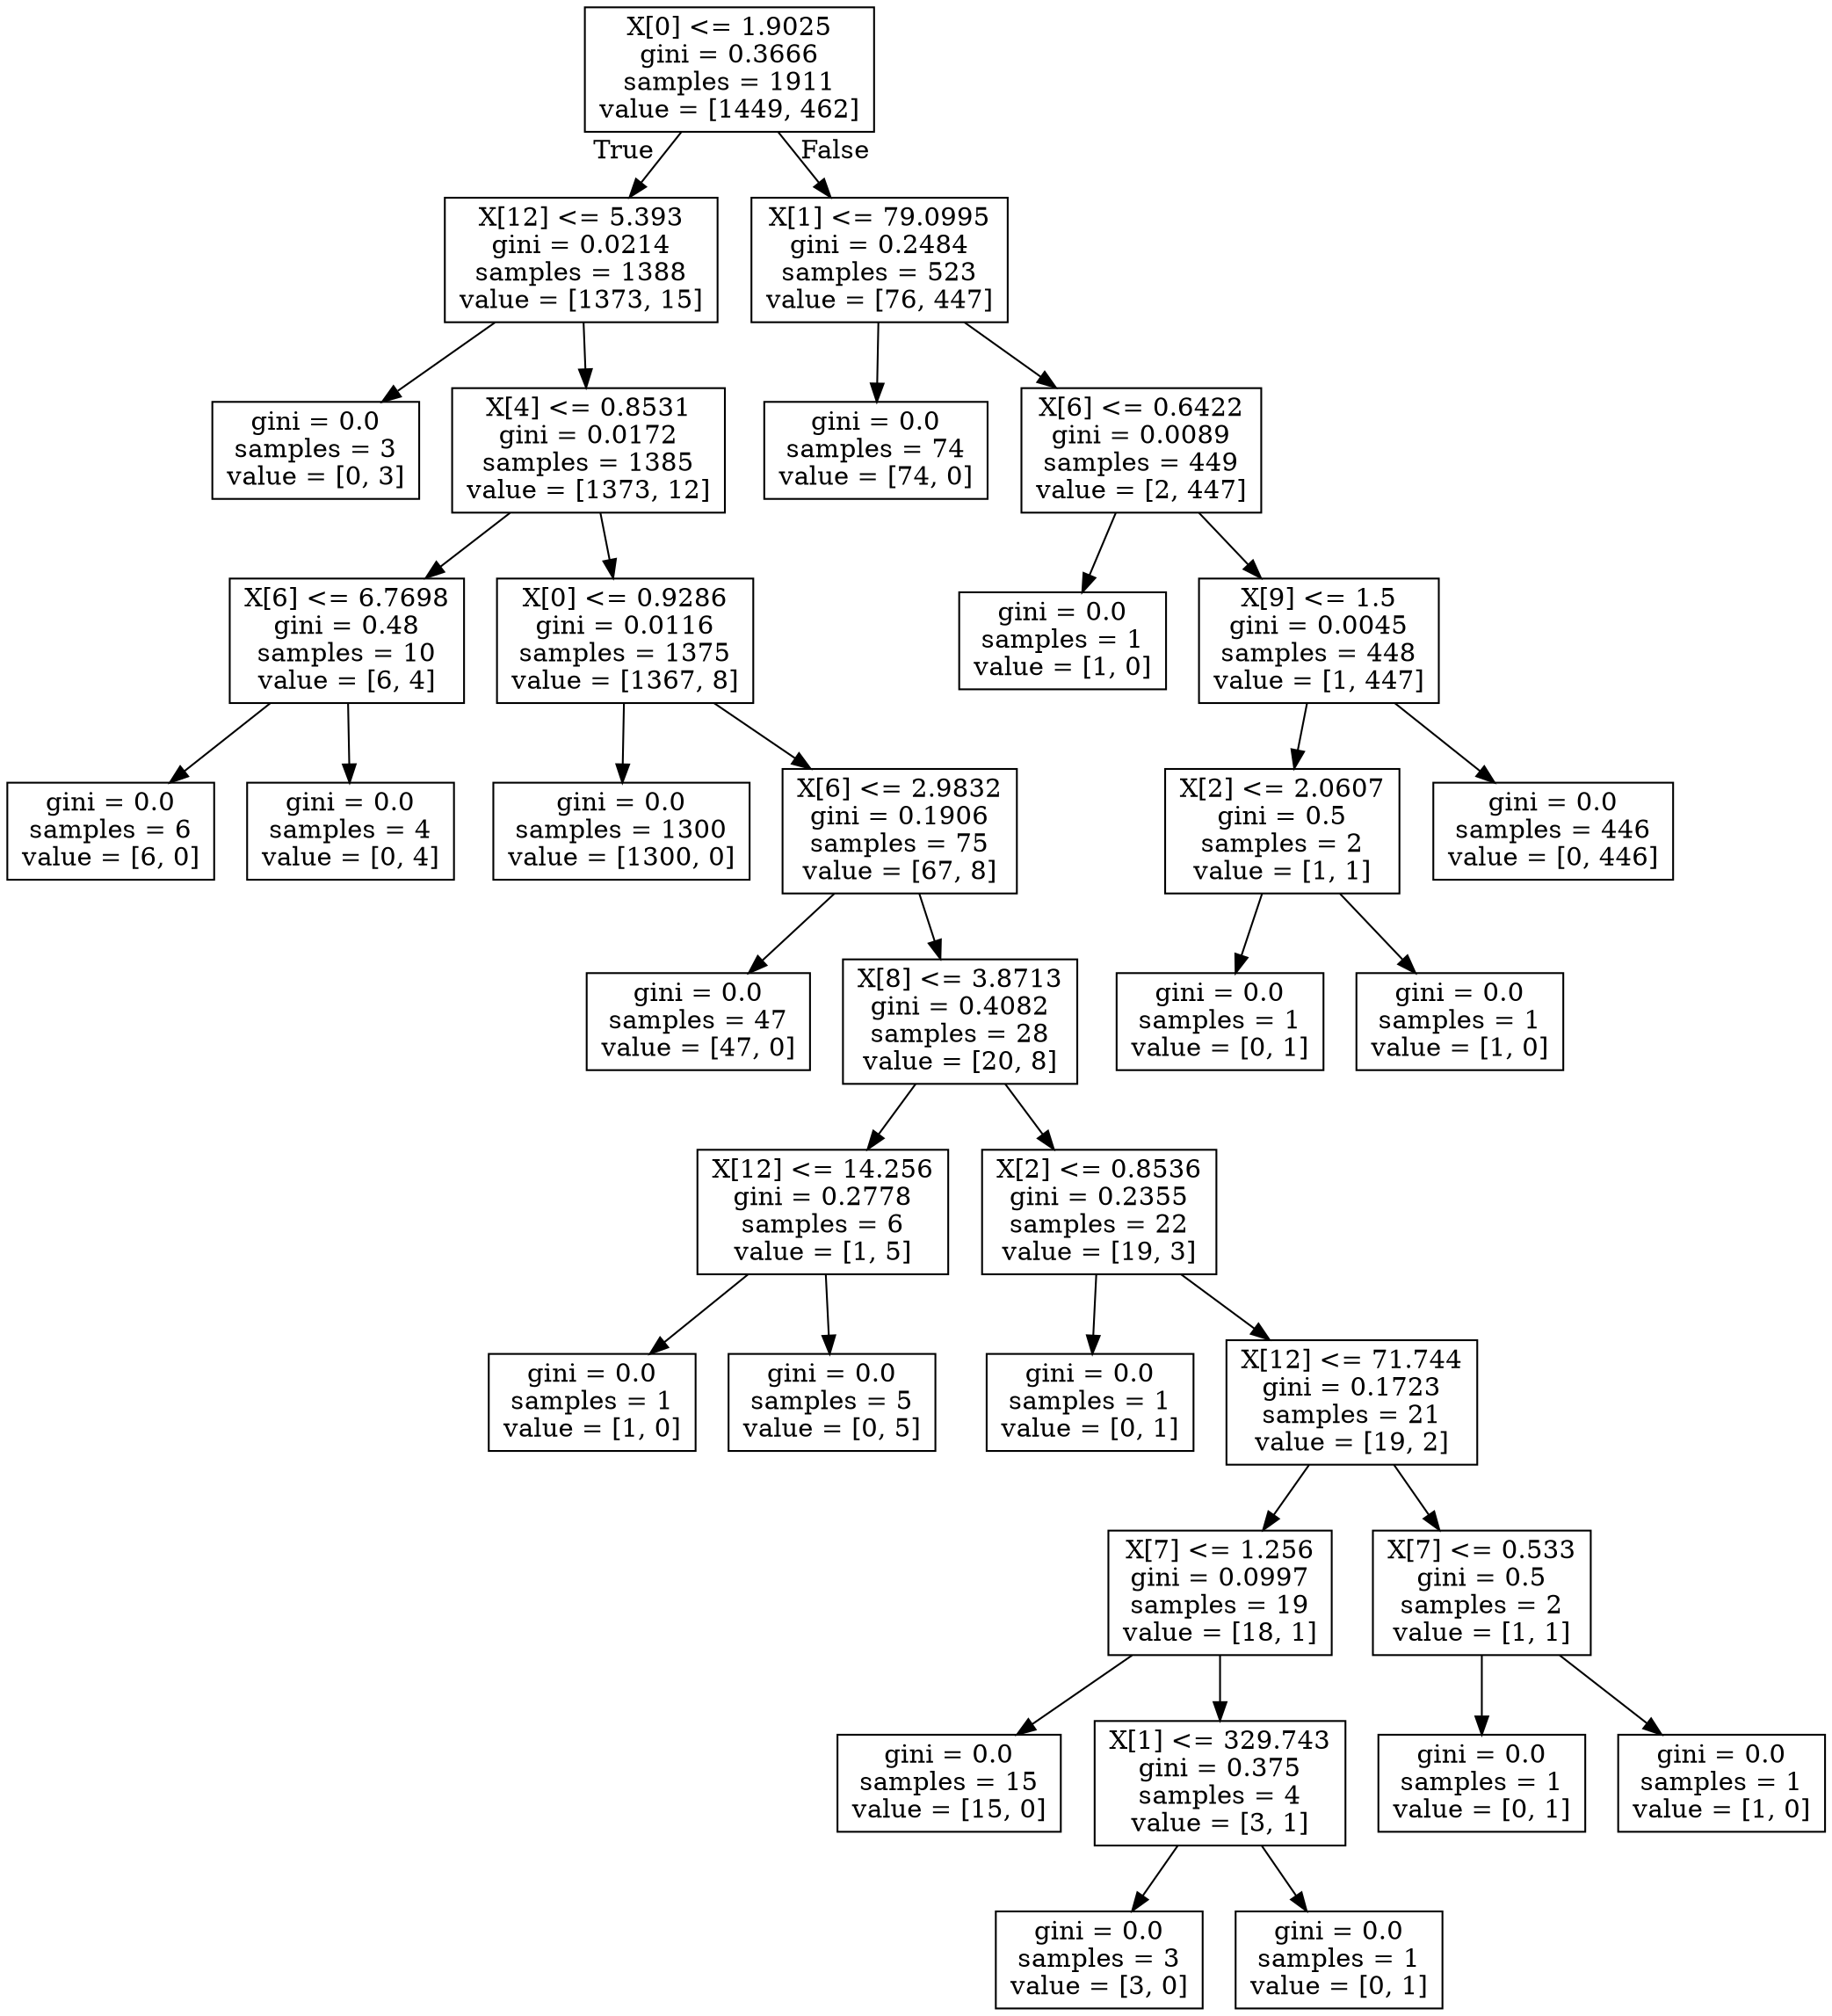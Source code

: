digraph Tree {
node [shape=box] ;
0 [label="X[0] <= 1.9025\ngini = 0.3666\nsamples = 1911\nvalue = [1449, 462]"] ;
1 [label="X[12] <= 5.393\ngini = 0.0214\nsamples = 1388\nvalue = [1373, 15]"] ;
0 -> 1 [labeldistance=2.5, labelangle=45, headlabel="True"] ;
2 [label="gini = 0.0\nsamples = 3\nvalue = [0, 3]"] ;
1 -> 2 ;
3 [label="X[4] <= 0.8531\ngini = 0.0172\nsamples = 1385\nvalue = [1373, 12]"] ;
1 -> 3 ;
4 [label="X[6] <= 6.7698\ngini = 0.48\nsamples = 10\nvalue = [6, 4]"] ;
3 -> 4 ;
5 [label="gini = 0.0\nsamples = 6\nvalue = [6, 0]"] ;
4 -> 5 ;
6 [label="gini = 0.0\nsamples = 4\nvalue = [0, 4]"] ;
4 -> 6 ;
7 [label="X[0] <= 0.9286\ngini = 0.0116\nsamples = 1375\nvalue = [1367, 8]"] ;
3 -> 7 ;
8 [label="gini = 0.0\nsamples = 1300\nvalue = [1300, 0]"] ;
7 -> 8 ;
9 [label="X[6] <= 2.9832\ngini = 0.1906\nsamples = 75\nvalue = [67, 8]"] ;
7 -> 9 ;
10 [label="gini = 0.0\nsamples = 47\nvalue = [47, 0]"] ;
9 -> 10 ;
11 [label="X[8] <= 3.8713\ngini = 0.4082\nsamples = 28\nvalue = [20, 8]"] ;
9 -> 11 ;
12 [label="X[12] <= 14.256\ngini = 0.2778\nsamples = 6\nvalue = [1, 5]"] ;
11 -> 12 ;
13 [label="gini = 0.0\nsamples = 1\nvalue = [1, 0]"] ;
12 -> 13 ;
14 [label="gini = 0.0\nsamples = 5\nvalue = [0, 5]"] ;
12 -> 14 ;
15 [label="X[2] <= 0.8536\ngini = 0.2355\nsamples = 22\nvalue = [19, 3]"] ;
11 -> 15 ;
16 [label="gini = 0.0\nsamples = 1\nvalue = [0, 1]"] ;
15 -> 16 ;
17 [label="X[12] <= 71.744\ngini = 0.1723\nsamples = 21\nvalue = [19, 2]"] ;
15 -> 17 ;
18 [label="X[7] <= 1.256\ngini = 0.0997\nsamples = 19\nvalue = [18, 1]"] ;
17 -> 18 ;
19 [label="gini = 0.0\nsamples = 15\nvalue = [15, 0]"] ;
18 -> 19 ;
20 [label="X[1] <= 329.743\ngini = 0.375\nsamples = 4\nvalue = [3, 1]"] ;
18 -> 20 ;
21 [label="gini = 0.0\nsamples = 3\nvalue = [3, 0]"] ;
20 -> 21 ;
22 [label="gini = 0.0\nsamples = 1\nvalue = [0, 1]"] ;
20 -> 22 ;
23 [label="X[7] <= 0.533\ngini = 0.5\nsamples = 2\nvalue = [1, 1]"] ;
17 -> 23 ;
24 [label="gini = 0.0\nsamples = 1\nvalue = [0, 1]"] ;
23 -> 24 ;
25 [label="gini = 0.0\nsamples = 1\nvalue = [1, 0]"] ;
23 -> 25 ;
26 [label="X[1] <= 79.0995\ngini = 0.2484\nsamples = 523\nvalue = [76, 447]"] ;
0 -> 26 [labeldistance=2.5, labelangle=-45, headlabel="False"] ;
27 [label="gini = 0.0\nsamples = 74\nvalue = [74, 0]"] ;
26 -> 27 ;
28 [label="X[6] <= 0.6422\ngini = 0.0089\nsamples = 449\nvalue = [2, 447]"] ;
26 -> 28 ;
29 [label="gini = 0.0\nsamples = 1\nvalue = [1, 0]"] ;
28 -> 29 ;
30 [label="X[9] <= 1.5\ngini = 0.0045\nsamples = 448\nvalue = [1, 447]"] ;
28 -> 30 ;
31 [label="X[2] <= 2.0607\ngini = 0.5\nsamples = 2\nvalue = [1, 1]"] ;
30 -> 31 ;
32 [label="gini = 0.0\nsamples = 1\nvalue = [0, 1]"] ;
31 -> 32 ;
33 [label="gini = 0.0\nsamples = 1\nvalue = [1, 0]"] ;
31 -> 33 ;
34 [label="gini = 0.0\nsamples = 446\nvalue = [0, 446]"] ;
30 -> 34 ;
}